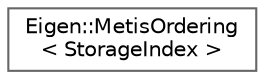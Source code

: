 digraph "类继承关系图"
{
 // LATEX_PDF_SIZE
  bgcolor="transparent";
  edge [fontname=Helvetica,fontsize=10,labelfontname=Helvetica,labelfontsize=10];
  node [fontname=Helvetica,fontsize=10,shape=box,height=0.2,width=0.4];
  rankdir="LR";
  Node0 [id="Node000000",label="Eigen::MetisOrdering\l\< StorageIndex \>",height=0.2,width=0.4,color="grey40", fillcolor="white", style="filled",URL="$class_eigen_1_1_metis_ordering.html",tooltip=" "];
}
